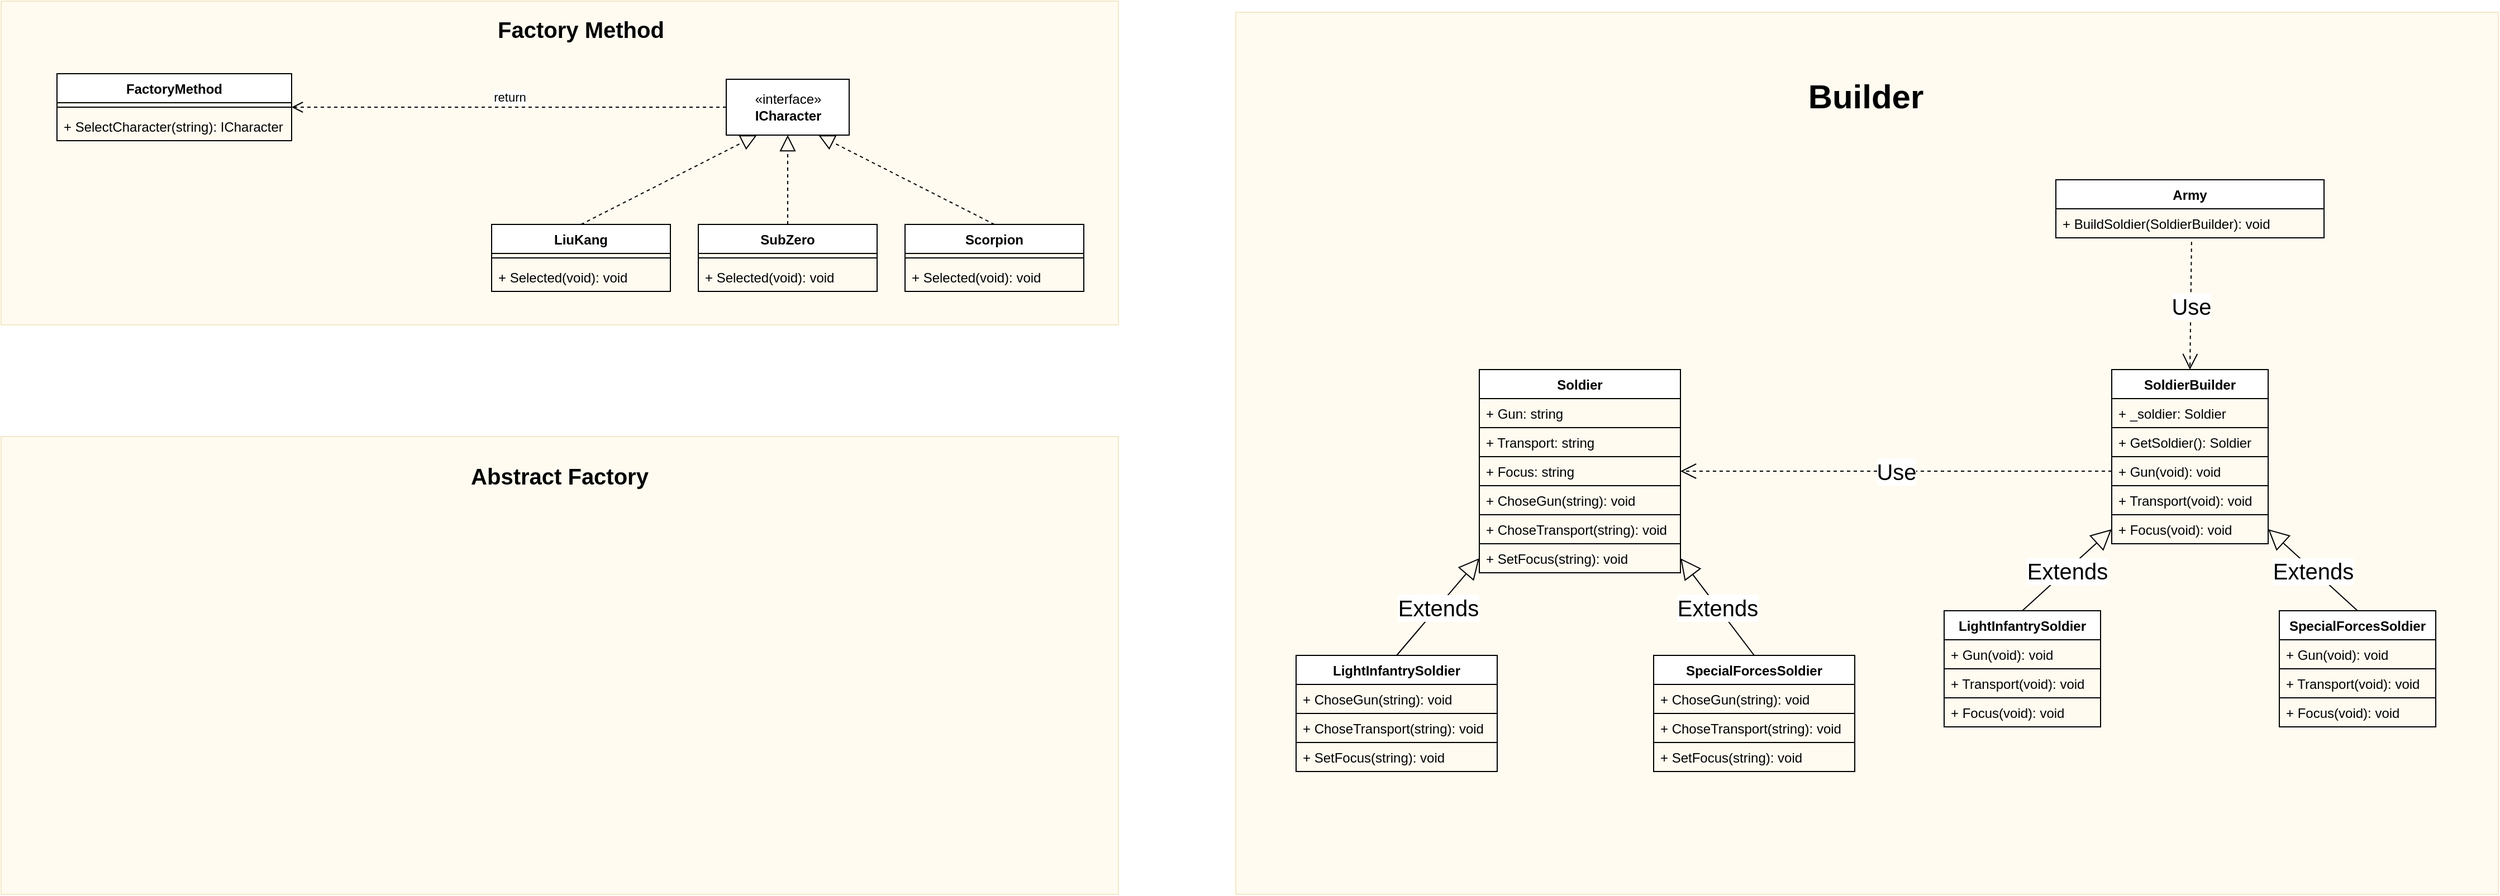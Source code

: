 <mxfile version="20.6.2" type="device"><diagram name="Creational" id="b5b7bab2-c9e2-2cf4-8b2a-24fd1a2a6d21"><mxGraphModel dx="1300" dy="1967" grid="1" gridSize="10" guides="1" tooltips="1" connect="1" arrows="1" fold="1" page="1" pageScale="1" pageWidth="1169" pageHeight="827" background="none" math="0" shadow="0"><root><mxCell id="0"/><mxCell id="1" parent="0"/><mxCell id="DR2bhDNgISvqN_FHYTKu-85" value="&lt;p style=&quot;line-height: 140%;&quot;&gt;&lt;br&gt;&lt;/p&gt;" style="rounded=0;whiteSpace=wrap;html=1;fillColor=#fff2cc;fillStyle=auto;strokeColor=#d6b656;opacity=30;" vertex="1" parent="1"><mxGeometry x="1190" y="20" width="1130" height="790" as="geometry"/></mxCell><mxCell id="DR2bhDNgISvqN_FHYTKu-23" value="&lt;p style=&quot;line-height: 140%;&quot;&gt;&lt;br&gt;&lt;/p&gt;" style="rounded=0;whiteSpace=wrap;html=1;fillColor=#fff2cc;fillStyle=auto;strokeColor=#d6b656;opacity=30;" vertex="1" parent="1"><mxGeometry x="85" y="400" width="1000" height="410" as="geometry"/></mxCell><mxCell id="DR2bhDNgISvqN_FHYTKu-21" value="&lt;p style=&quot;line-height: 140%;&quot;&gt;&lt;br&gt;&lt;/p&gt;" style="rounded=0;whiteSpace=wrap;html=1;fillColor=#fff2cc;fillStyle=auto;strokeColor=#d6b656;opacity=30;shadow=0;sketch=0;glass=0;" vertex="1" parent="1"><mxGeometry x="85" y="10" width="1000" height="290" as="geometry"/></mxCell><mxCell id="DR2bhDNgISvqN_FHYTKu-1" value="«interface»&lt;br&gt;&lt;b&gt;ICharacter&lt;/b&gt;" style="html=1;" vertex="1" parent="1"><mxGeometry x="734" y="80" width="110" height="50" as="geometry"/></mxCell><mxCell id="DR2bhDNgISvqN_FHYTKu-2" value="LiuKang" style="swimlane;fontStyle=1;align=center;verticalAlign=top;childLayout=stackLayout;horizontal=1;startSize=26;horizontalStack=0;resizeParent=1;resizeParentMax=0;resizeLast=0;collapsible=1;marginBottom=0;" vertex="1" parent="1"><mxGeometry x="524" y="210" width="160" height="60" as="geometry"/></mxCell><mxCell id="DR2bhDNgISvqN_FHYTKu-4" value="" style="line;strokeWidth=1;fillColor=none;align=left;verticalAlign=middle;spacingTop=-1;spacingLeft=3;spacingRight=3;rotatable=0;labelPosition=right;points=[];portConstraint=eastwest;strokeColor=inherit;" vertex="1" parent="DR2bhDNgISvqN_FHYTKu-2"><mxGeometry y="26" width="160" height="8" as="geometry"/></mxCell><mxCell id="DR2bhDNgISvqN_FHYTKu-5" value="+ Selected(void): void" style="text;strokeColor=none;fillColor=none;align=left;verticalAlign=top;spacingLeft=4;spacingRight=4;overflow=hidden;rotatable=0;points=[[0,0.5],[1,0.5]];portConstraint=eastwest;" vertex="1" parent="DR2bhDNgISvqN_FHYTKu-2"><mxGeometry y="34" width="160" height="26" as="geometry"/></mxCell><mxCell id="DR2bhDNgISvqN_FHYTKu-6" value="Scorpion" style="swimlane;fontStyle=1;align=center;verticalAlign=top;childLayout=stackLayout;horizontal=1;startSize=26;horizontalStack=0;resizeParent=1;resizeParentMax=0;resizeLast=0;collapsible=1;marginBottom=0;" vertex="1" parent="1"><mxGeometry x="894" y="210" width="160" height="60" as="geometry"/></mxCell><mxCell id="DR2bhDNgISvqN_FHYTKu-7" value="" style="line;strokeWidth=1;fillColor=none;align=left;verticalAlign=middle;spacingTop=-1;spacingLeft=3;spacingRight=3;rotatable=0;labelPosition=right;points=[];portConstraint=eastwest;strokeColor=inherit;" vertex="1" parent="DR2bhDNgISvqN_FHYTKu-6"><mxGeometry y="26" width="160" height="8" as="geometry"/></mxCell><mxCell id="DR2bhDNgISvqN_FHYTKu-8" value="+ Selected(void): void" style="text;strokeColor=none;fillColor=none;align=left;verticalAlign=top;spacingLeft=4;spacingRight=4;overflow=hidden;rotatable=0;points=[[0,0.5],[1,0.5]];portConstraint=eastwest;" vertex="1" parent="DR2bhDNgISvqN_FHYTKu-6"><mxGeometry y="34" width="160" height="26" as="geometry"/></mxCell><mxCell id="DR2bhDNgISvqN_FHYTKu-9" value="SubZero" style="swimlane;fontStyle=1;align=center;verticalAlign=top;childLayout=stackLayout;horizontal=1;startSize=26;horizontalStack=0;resizeParent=1;resizeParentMax=0;resizeLast=0;collapsible=1;marginBottom=0;" vertex="1" parent="1"><mxGeometry x="709" y="210" width="160" height="60" as="geometry"/></mxCell><mxCell id="DR2bhDNgISvqN_FHYTKu-10" value="" style="line;strokeWidth=1;fillColor=none;align=left;verticalAlign=middle;spacingTop=-1;spacingLeft=3;spacingRight=3;rotatable=0;labelPosition=right;points=[];portConstraint=eastwest;strokeColor=inherit;" vertex="1" parent="DR2bhDNgISvqN_FHYTKu-9"><mxGeometry y="26" width="160" height="8" as="geometry"/></mxCell><mxCell id="DR2bhDNgISvqN_FHYTKu-11" value="+ Selected(void): void" style="text;strokeColor=none;fillColor=none;align=left;verticalAlign=top;spacingLeft=4;spacingRight=4;overflow=hidden;rotatable=0;points=[[0,0.5],[1,0.5]];portConstraint=eastwest;" vertex="1" parent="DR2bhDNgISvqN_FHYTKu-9"><mxGeometry y="34" width="160" height="26" as="geometry"/></mxCell><mxCell id="DR2bhDNgISvqN_FHYTKu-12" value="" style="endArrow=block;dashed=1;endFill=0;endSize=12;html=1;rounded=0;exitX=0.5;exitY=0;exitDx=0;exitDy=0;entryX=0.25;entryY=1;entryDx=0;entryDy=0;" edge="1" parent="1" source="DR2bhDNgISvqN_FHYTKu-2" target="DR2bhDNgISvqN_FHYTKu-1"><mxGeometry width="160" relative="1" as="geometry"><mxPoint x="784" y="400" as="sourcePoint"/><mxPoint x="944" y="400" as="targetPoint"/></mxGeometry></mxCell><mxCell id="DR2bhDNgISvqN_FHYTKu-13" value="" style="endArrow=block;dashed=1;endFill=0;endSize=12;html=1;rounded=0;exitX=0.5;exitY=0;exitDx=0;exitDy=0;entryX=0.5;entryY=1;entryDx=0;entryDy=0;" edge="1" parent="1" source="DR2bhDNgISvqN_FHYTKu-9" target="DR2bhDNgISvqN_FHYTKu-1"><mxGeometry width="160" relative="1" as="geometry"><mxPoint x="614" y="220" as="sourcePoint"/><mxPoint x="771.5" y="180" as="targetPoint"/></mxGeometry></mxCell><mxCell id="DR2bhDNgISvqN_FHYTKu-14" value="" style="endArrow=block;dashed=1;endFill=0;endSize=12;html=1;rounded=0;exitX=0.5;exitY=0;exitDx=0;exitDy=0;entryX=0.75;entryY=1;entryDx=0;entryDy=0;" edge="1" parent="1" source="DR2bhDNgISvqN_FHYTKu-6" target="DR2bhDNgISvqN_FHYTKu-1"><mxGeometry width="160" relative="1" as="geometry"><mxPoint x="614" y="220" as="sourcePoint"/><mxPoint x="771.5" y="180" as="targetPoint"/></mxGeometry></mxCell><mxCell id="DR2bhDNgISvqN_FHYTKu-15" value="FactoryMethod" style="swimlane;fontStyle=1;align=center;verticalAlign=top;childLayout=stackLayout;horizontal=1;startSize=26;horizontalStack=0;resizeParent=1;resizeParentMax=0;resizeLast=0;collapsible=1;marginBottom=0;" vertex="1" parent="1"><mxGeometry x="135" y="75" width="210" height="60" as="geometry"/></mxCell><mxCell id="DR2bhDNgISvqN_FHYTKu-17" value="" style="line;strokeWidth=1;fillColor=none;align=left;verticalAlign=middle;spacingTop=-1;spacingLeft=3;spacingRight=3;rotatable=0;labelPosition=right;points=[];portConstraint=eastwest;strokeColor=inherit;" vertex="1" parent="DR2bhDNgISvqN_FHYTKu-15"><mxGeometry y="26" width="210" height="8" as="geometry"/></mxCell><mxCell id="DR2bhDNgISvqN_FHYTKu-18" value="+ SelectCharacter(string): ICharacter" style="text;strokeColor=none;fillColor=none;align=left;verticalAlign=top;spacingLeft=4;spacingRight=4;overflow=hidden;rotatable=0;points=[[0,0.5],[1,0.5]];portConstraint=eastwest;" vertex="1" parent="DR2bhDNgISvqN_FHYTKu-15"><mxGeometry y="34" width="210" height="26" as="geometry"/></mxCell><mxCell id="DR2bhDNgISvqN_FHYTKu-19" value="return" style="html=1;verticalAlign=bottom;endArrow=open;dashed=1;endSize=8;rounded=0;exitX=0;exitY=0.5;exitDx=0;exitDy=0;entryX=1;entryY=0.5;entryDx=0;entryDy=0;" edge="1" parent="1" source="DR2bhDNgISvqN_FHYTKu-1" target="DR2bhDNgISvqN_FHYTKu-15"><mxGeometry relative="1" as="geometry"><mxPoint x="495" y="200" as="sourcePoint"/><mxPoint x="415" y="200" as="targetPoint"/></mxGeometry></mxCell><mxCell id="DR2bhDNgISvqN_FHYTKu-22" value="&lt;font style=&quot;font-size: 20px;&quot;&gt;&lt;b&gt;Factory Method&lt;/b&gt;&lt;/font&gt;" style="text;html=1;strokeColor=none;fillColor=none;align=center;verticalAlign=middle;whiteSpace=wrap;rounded=0;fillStyle=auto;opacity=30;" vertex="1" parent="1"><mxGeometry x="389" y="20" width="430" height="30" as="geometry"/></mxCell><mxCell id="DR2bhDNgISvqN_FHYTKu-24" value="&lt;font style=&quot;font-size: 20px;&quot;&gt;&lt;b&gt;Abstract Factory&lt;/b&gt;&lt;/font&gt;" style="text;html=1;strokeColor=none;fillColor=none;align=center;verticalAlign=middle;whiteSpace=wrap;rounded=0;fillStyle=auto;opacity=30;" vertex="1" parent="1"><mxGeometry x="370" y="420" width="430" height="30" as="geometry"/></mxCell><mxCell id="DR2bhDNgISvqN_FHYTKu-26" value="&lt;font size=&quot;1&quot; style=&quot;&quot;&gt;&lt;b style=&quot;font-size: 30px;&quot;&gt;Builder&lt;/b&gt;&lt;/font&gt;" style="text;html=1;strokeColor=none;fillColor=none;align=center;verticalAlign=middle;whiteSpace=wrap;rounded=0;fillStyle=auto;opacity=30;" vertex="1" parent="1"><mxGeometry x="1539" y="80" width="430" height="30" as="geometry"/></mxCell><mxCell id="DR2bhDNgISvqN_FHYTKu-34" value="Soldier" style="swimlane;fontStyle=1;align=center;verticalAlign=top;childLayout=stackLayout;horizontal=1;startSize=26;horizontalStack=0;resizeParent=1;resizeParentMax=0;resizeLast=0;collapsible=1;marginBottom=0;" vertex="1" parent="1"><mxGeometry x="1408" y="340" width="180" height="182" as="geometry"><mxRectangle x="1310" y="520" width="90" height="30" as="alternateBounds"/></mxGeometry></mxCell><mxCell id="DR2bhDNgISvqN_FHYTKu-40" value="+ Gun: string" style="text;strokeColor=default;fillColor=none;align=left;verticalAlign=top;spacingLeft=4;spacingRight=4;overflow=hidden;rotatable=0;points=[[0,0.5],[1,0.5]];portConstraint=eastwest;" vertex="1" parent="DR2bhDNgISvqN_FHYTKu-34"><mxGeometry y="26" width="180" height="26" as="geometry"/></mxCell><mxCell id="DR2bhDNgISvqN_FHYTKu-41" value="+ Transport: string" style="text;strokeColor=default;fillColor=none;align=left;verticalAlign=top;spacingLeft=4;spacingRight=4;overflow=hidden;rotatable=0;points=[[0,0.5],[1,0.5]];portConstraint=eastwest;" vertex="1" parent="DR2bhDNgISvqN_FHYTKu-34"><mxGeometry y="52" width="180" height="26" as="geometry"/></mxCell><mxCell id="DR2bhDNgISvqN_FHYTKu-42" value="+ Focus: string" style="text;strokeColor=default;fillColor=none;align=left;verticalAlign=top;spacingLeft=4;spacingRight=4;overflow=hidden;rotatable=0;points=[[0,0.5],[1,0.5]];portConstraint=eastwest;" vertex="1" parent="DR2bhDNgISvqN_FHYTKu-34"><mxGeometry y="78" width="180" height="26" as="geometry"/></mxCell><mxCell id="DR2bhDNgISvqN_FHYTKu-36" value="+ ChoseGun(string): void" style="text;strokeColor=none;fillColor=none;align=left;verticalAlign=top;spacingLeft=4;spacingRight=4;overflow=hidden;rotatable=0;points=[[0,0.5],[1,0.5]];portConstraint=eastwest;" vertex="1" parent="DR2bhDNgISvqN_FHYTKu-34"><mxGeometry y="104" width="180" height="26" as="geometry"/></mxCell><mxCell id="DR2bhDNgISvqN_FHYTKu-39" value="+ ChoseTransport(string): void" style="text;strokeColor=default;fillColor=none;align=left;verticalAlign=top;spacingLeft=4;spacingRight=4;overflow=hidden;rotatable=0;points=[[0,0.5],[1,0.5]];portConstraint=eastwest;" vertex="1" parent="DR2bhDNgISvqN_FHYTKu-34"><mxGeometry y="130" width="180" height="26" as="geometry"/></mxCell><mxCell id="DR2bhDNgISvqN_FHYTKu-37" value="+ SetFocus(string): void" style="text;strokeColor=none;fillColor=none;align=left;verticalAlign=top;spacingLeft=4;spacingRight=4;overflow=hidden;rotatable=0;points=[[0,0.5],[1,0.5]];portConstraint=eastwest;" vertex="1" parent="DR2bhDNgISvqN_FHYTKu-34"><mxGeometry y="156" width="180" height="26" as="geometry"/></mxCell><mxCell id="DR2bhDNgISvqN_FHYTKu-43" value="LightInfantrySoldier" style="swimlane;fontStyle=1;align=center;verticalAlign=top;childLayout=stackLayout;horizontal=1;startSize=26;horizontalStack=0;resizeParent=1;resizeParentMax=0;resizeLast=0;collapsible=1;marginBottom=0;" vertex="1" parent="1"><mxGeometry x="1244" y="596" width="180" height="104" as="geometry"><mxRectangle x="1310" y="520" width="90" height="30" as="alternateBounds"/></mxGeometry></mxCell><mxCell id="DR2bhDNgISvqN_FHYTKu-47" value="+ ChoseGun(string): void" style="text;strokeColor=none;fillColor=none;align=left;verticalAlign=top;spacingLeft=4;spacingRight=4;overflow=hidden;rotatable=0;points=[[0,0.5],[1,0.5]];portConstraint=eastwest;" vertex="1" parent="DR2bhDNgISvqN_FHYTKu-43"><mxGeometry y="26" width="180" height="26" as="geometry"/></mxCell><mxCell id="DR2bhDNgISvqN_FHYTKu-48" value="+ ChoseTransport(string): void" style="text;strokeColor=default;fillColor=none;align=left;verticalAlign=top;spacingLeft=4;spacingRight=4;overflow=hidden;rotatable=0;points=[[0,0.5],[1,0.5]];portConstraint=eastwest;" vertex="1" parent="DR2bhDNgISvqN_FHYTKu-43"><mxGeometry y="52" width="180" height="26" as="geometry"/></mxCell><mxCell id="DR2bhDNgISvqN_FHYTKu-49" value="+ SetFocus(string): void" style="text;strokeColor=none;fillColor=none;align=left;verticalAlign=top;spacingLeft=4;spacingRight=4;overflow=hidden;rotatable=0;points=[[0,0.5],[1,0.5]];portConstraint=eastwest;" vertex="1" parent="DR2bhDNgISvqN_FHYTKu-43"><mxGeometry y="78" width="180" height="26" as="geometry"/></mxCell><mxCell id="DR2bhDNgISvqN_FHYTKu-50" value="Extends" style="endArrow=block;endSize=16;endFill=0;html=1;rounded=0;fontSize=20;exitX=0.5;exitY=0;exitDx=0;exitDy=0;entryX=0;entryY=0.5;entryDx=0;entryDy=0;" edge="1" parent="1" source="DR2bhDNgISvqN_FHYTKu-43" target="DR2bhDNgISvqN_FHYTKu-37"><mxGeometry width="160" relative="1" as="geometry"><mxPoint x="1154" y="796" as="sourcePoint"/><mxPoint x="1314" y="796" as="targetPoint"/></mxGeometry></mxCell><mxCell id="DR2bhDNgISvqN_FHYTKu-51" value="SpecialForcesSoldier" style="swimlane;fontStyle=1;align=center;verticalAlign=top;childLayout=stackLayout;horizontal=1;startSize=26;horizontalStack=0;resizeParent=1;resizeParentMax=0;resizeLast=0;collapsible=1;marginBottom=0;" vertex="1" parent="1"><mxGeometry x="1564" y="596" width="180" height="104" as="geometry"><mxRectangle x="1310" y="520" width="90" height="30" as="alternateBounds"/></mxGeometry></mxCell><mxCell id="DR2bhDNgISvqN_FHYTKu-52" value="+ ChoseGun(string): void" style="text;strokeColor=none;fillColor=none;align=left;verticalAlign=top;spacingLeft=4;spacingRight=4;overflow=hidden;rotatable=0;points=[[0,0.5],[1,0.5]];portConstraint=eastwest;" vertex="1" parent="DR2bhDNgISvqN_FHYTKu-51"><mxGeometry y="26" width="180" height="26" as="geometry"/></mxCell><mxCell id="DR2bhDNgISvqN_FHYTKu-53" value="+ ChoseTransport(string): void" style="text;strokeColor=default;fillColor=none;align=left;verticalAlign=top;spacingLeft=4;spacingRight=4;overflow=hidden;rotatable=0;points=[[0,0.5],[1,0.5]];portConstraint=eastwest;" vertex="1" parent="DR2bhDNgISvqN_FHYTKu-51"><mxGeometry y="52" width="180" height="26" as="geometry"/></mxCell><mxCell id="DR2bhDNgISvqN_FHYTKu-54" value="+ SetFocus(string): void" style="text;strokeColor=none;fillColor=none;align=left;verticalAlign=top;spacingLeft=4;spacingRight=4;overflow=hidden;rotatable=0;points=[[0,0.5],[1,0.5]];portConstraint=eastwest;" vertex="1" parent="DR2bhDNgISvqN_FHYTKu-51"><mxGeometry y="78" width="180" height="26" as="geometry"/></mxCell><mxCell id="DR2bhDNgISvqN_FHYTKu-55" value="Extends" style="endArrow=block;endSize=16;endFill=0;html=1;rounded=0;fontSize=20;exitX=0.5;exitY=0;exitDx=0;exitDy=0;entryX=1;entryY=0.5;entryDx=0;entryDy=0;" edge="1" parent="1" source="DR2bhDNgISvqN_FHYTKu-51" target="DR2bhDNgISvqN_FHYTKu-37"><mxGeometry width="160" relative="1" as="geometry"><mxPoint x="1424.0" y="676" as="sourcePoint"/><mxPoint x="1538" y="589" as="targetPoint"/></mxGeometry></mxCell><mxCell id="DR2bhDNgISvqN_FHYTKu-56" value="SoldierBuilder" style="swimlane;fontStyle=1;align=center;verticalAlign=top;childLayout=stackLayout;horizontal=1;startSize=26;horizontalStack=0;resizeParent=1;resizeParentMax=0;resizeLast=0;collapsible=1;marginBottom=0;" vertex="1" parent="1"><mxGeometry x="1974" y="340" width="140" height="156" as="geometry"><mxRectangle x="1310" y="520" width="90" height="30" as="alternateBounds"/></mxGeometry></mxCell><mxCell id="DR2bhDNgISvqN_FHYTKu-57" value="+ _soldier: Soldier" style="text;strokeColor=default;fillColor=none;align=left;verticalAlign=top;spacingLeft=4;spacingRight=4;overflow=hidden;rotatable=0;points=[[0,0.5],[1,0.5]];portConstraint=eastwest;" vertex="1" parent="DR2bhDNgISvqN_FHYTKu-56"><mxGeometry y="26" width="140" height="26" as="geometry"/></mxCell><mxCell id="DR2bhDNgISvqN_FHYTKu-59" value="+ GetSoldier(): Soldier" style="text;strokeColor=default;fillColor=none;align=left;verticalAlign=top;spacingLeft=4;spacingRight=4;overflow=hidden;rotatable=0;points=[[0,0.5],[1,0.5]];portConstraint=eastwest;" vertex="1" parent="DR2bhDNgISvqN_FHYTKu-56"><mxGeometry y="52" width="140" height="26" as="geometry"/></mxCell><mxCell id="DR2bhDNgISvqN_FHYTKu-60" value="+ Gun(void): void" style="text;strokeColor=none;fillColor=none;align=left;verticalAlign=top;spacingLeft=4;spacingRight=4;overflow=hidden;rotatable=0;points=[[0,0.5],[1,0.5]];portConstraint=eastwest;" vertex="1" parent="DR2bhDNgISvqN_FHYTKu-56"><mxGeometry y="78" width="140" height="26" as="geometry"/></mxCell><mxCell id="DR2bhDNgISvqN_FHYTKu-61" value="+ Transport(void): void" style="text;strokeColor=default;fillColor=none;align=left;verticalAlign=top;spacingLeft=4;spacingRight=4;overflow=hidden;rotatable=0;points=[[0,0.5],[1,0.5]];portConstraint=eastwest;" vertex="1" parent="DR2bhDNgISvqN_FHYTKu-56"><mxGeometry y="104" width="140" height="26" as="geometry"/></mxCell><mxCell id="DR2bhDNgISvqN_FHYTKu-62" value="+ Focus(void): void" style="text;strokeColor=none;fillColor=none;align=left;verticalAlign=top;spacingLeft=4;spacingRight=4;overflow=hidden;rotatable=0;points=[[0,0.5],[1,0.5]];portConstraint=eastwest;" vertex="1" parent="DR2bhDNgISvqN_FHYTKu-56"><mxGeometry y="130" width="140" height="26" as="geometry"/></mxCell><mxCell id="DR2bhDNgISvqN_FHYTKu-63" value="LightInfantrySoldier" style="swimlane;fontStyle=1;align=center;verticalAlign=top;childLayout=stackLayout;horizontal=1;startSize=26;horizontalStack=0;resizeParent=1;resizeParentMax=0;resizeLast=0;collapsible=1;marginBottom=0;" vertex="1" parent="1"><mxGeometry x="1824" y="556" width="140" height="104" as="geometry"><mxRectangle x="1310" y="520" width="90" height="30" as="alternateBounds"/></mxGeometry></mxCell><mxCell id="DR2bhDNgISvqN_FHYTKu-66" value="+ Gun(void): void" style="text;strokeColor=none;fillColor=none;align=left;verticalAlign=top;spacingLeft=4;spacingRight=4;overflow=hidden;rotatable=0;points=[[0,0.5],[1,0.5]];portConstraint=eastwest;" vertex="1" parent="DR2bhDNgISvqN_FHYTKu-63"><mxGeometry y="26" width="140" height="26" as="geometry"/></mxCell><mxCell id="DR2bhDNgISvqN_FHYTKu-67" value="+ Transport(void): void" style="text;strokeColor=default;fillColor=none;align=left;verticalAlign=top;spacingLeft=4;spacingRight=4;overflow=hidden;rotatable=0;points=[[0,0.5],[1,0.5]];portConstraint=eastwest;" vertex="1" parent="DR2bhDNgISvqN_FHYTKu-63"><mxGeometry y="52" width="140" height="26" as="geometry"/></mxCell><mxCell id="DR2bhDNgISvqN_FHYTKu-68" value="+ Focus(void): void" style="text;strokeColor=none;fillColor=none;align=left;verticalAlign=top;spacingLeft=4;spacingRight=4;overflow=hidden;rotatable=0;points=[[0,0.5],[1,0.5]];portConstraint=eastwest;" vertex="1" parent="DR2bhDNgISvqN_FHYTKu-63"><mxGeometry y="78" width="140" height="26" as="geometry"/></mxCell><mxCell id="DR2bhDNgISvqN_FHYTKu-69" value="SpecialForcesSoldier" style="swimlane;fontStyle=1;align=center;verticalAlign=top;childLayout=stackLayout;horizontal=1;startSize=26;horizontalStack=0;resizeParent=1;resizeParentMax=0;resizeLast=0;collapsible=1;marginBottom=0;" vertex="1" parent="1"><mxGeometry x="2124" y="556" width="140" height="104" as="geometry"><mxRectangle x="1310" y="520" width="90" height="30" as="alternateBounds"/></mxGeometry></mxCell><mxCell id="DR2bhDNgISvqN_FHYTKu-72" value="+ Gun(void): void" style="text;strokeColor=none;fillColor=none;align=left;verticalAlign=top;spacingLeft=4;spacingRight=4;overflow=hidden;rotatable=0;points=[[0,0.5],[1,0.5]];portConstraint=eastwest;" vertex="1" parent="DR2bhDNgISvqN_FHYTKu-69"><mxGeometry y="26" width="140" height="26" as="geometry"/></mxCell><mxCell id="DR2bhDNgISvqN_FHYTKu-73" value="+ Transport(void): void" style="text;strokeColor=default;fillColor=none;align=left;verticalAlign=top;spacingLeft=4;spacingRight=4;overflow=hidden;rotatable=0;points=[[0,0.5],[1,0.5]];portConstraint=eastwest;" vertex="1" parent="DR2bhDNgISvqN_FHYTKu-69"><mxGeometry y="52" width="140" height="26" as="geometry"/></mxCell><mxCell id="DR2bhDNgISvqN_FHYTKu-74" value="+ Focus(void): void" style="text;strokeColor=none;fillColor=none;align=left;verticalAlign=top;spacingLeft=4;spacingRight=4;overflow=hidden;rotatable=0;points=[[0,0.5],[1,0.5]];portConstraint=eastwest;" vertex="1" parent="DR2bhDNgISvqN_FHYTKu-69"><mxGeometry y="78" width="140" height="26" as="geometry"/></mxCell><mxCell id="DR2bhDNgISvqN_FHYTKu-75" value="Extends" style="endArrow=block;endSize=16;endFill=0;html=1;rounded=0;fontSize=20;exitX=0.5;exitY=0;exitDx=0;exitDy=0;entryX=0;entryY=0.5;entryDx=0;entryDy=0;" edge="1" parent="1" source="DR2bhDNgISvqN_FHYTKu-63" target="DR2bhDNgISvqN_FHYTKu-62"><mxGeometry width="160" relative="1" as="geometry"><mxPoint x="1880.0" y="493" as="sourcePoint"/><mxPoint x="1814" y="406" as="targetPoint"/></mxGeometry></mxCell><mxCell id="DR2bhDNgISvqN_FHYTKu-76" value="Extends" style="endArrow=block;endSize=16;endFill=0;html=1;rounded=0;fontSize=20;exitX=0.5;exitY=0;exitDx=0;exitDy=0;entryX=1;entryY=0.5;entryDx=0;entryDy=0;" edge="1" parent="1" source="DR2bhDNgISvqN_FHYTKu-69" target="DR2bhDNgISvqN_FHYTKu-62"><mxGeometry width="160" relative="1" as="geometry"><mxPoint x="2220.0" y="503" as="sourcePoint"/><mxPoint x="2154" y="416" as="targetPoint"/></mxGeometry></mxCell><mxCell id="DR2bhDNgISvqN_FHYTKu-77" value="Use" style="endArrow=open;endSize=12;dashed=1;html=1;rounded=0;fontSize=20;exitX=0;exitY=0.5;exitDx=0;exitDy=0;entryX=1;entryY=0.5;entryDx=0;entryDy=0;" edge="1" parent="1" source="DR2bhDNgISvqN_FHYTKu-60" target="DR2bhDNgISvqN_FHYTKu-42"><mxGeometry width="160" relative="1" as="geometry"><mxPoint x="1704" y="456" as="sourcePoint"/><mxPoint x="1864" y="456" as="targetPoint"/></mxGeometry></mxCell><mxCell id="DR2bhDNgISvqN_FHYTKu-78" value="Army" style="swimlane;fontStyle=1;align=center;verticalAlign=top;childLayout=stackLayout;horizontal=1;startSize=26;horizontalStack=0;resizeParent=1;resizeParentMax=0;resizeLast=0;collapsible=1;marginBottom=0;" vertex="1" parent="1"><mxGeometry x="1924" y="170" width="240" height="52" as="geometry"><mxRectangle x="1310" y="520" width="90" height="30" as="alternateBounds"/></mxGeometry></mxCell><mxCell id="DR2bhDNgISvqN_FHYTKu-81" value="+ BuildSoldier(SoldierBuilder): void" style="text;strokeColor=none;fillColor=none;align=left;verticalAlign=top;spacingLeft=4;spacingRight=4;overflow=hidden;rotatable=0;points=[[0,0.5],[1,0.5]];portConstraint=eastwest;" vertex="1" parent="DR2bhDNgISvqN_FHYTKu-78"><mxGeometry y="26" width="240" height="26" as="geometry"/></mxCell><mxCell id="DR2bhDNgISvqN_FHYTKu-84" value="Use" style="endArrow=open;endSize=12;dashed=1;html=1;rounded=0;fontSize=20;exitX=0.506;exitY=1.141;exitDx=0;exitDy=0;entryX=0.5;entryY=0;entryDx=0;entryDy=0;exitPerimeter=0;" edge="1" parent="1" source="DR2bhDNgISvqN_FHYTKu-81" target="DR2bhDNgISvqN_FHYTKu-56"><mxGeometry width="160" relative="1" as="geometry"><mxPoint x="2045.54" y="114.456" as="sourcePoint"/><mxPoint x="1564" y="230" as="targetPoint"/></mxGeometry></mxCell></root></mxGraphModel></diagram></mxfile>